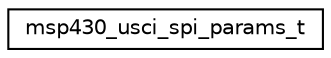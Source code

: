 digraph "Graphical Class Hierarchy"
{
 // LATEX_PDF_SIZE
  edge [fontname="Helvetica",fontsize="10",labelfontname="Helvetica",labelfontsize="10"];
  node [fontname="Helvetica",fontsize="10",shape=record];
  rankdir="LR";
  Node0 [label="msp430_usci_spi_params_t",height=0.2,width=0.4,color="black", fillcolor="white", style="filled",URL="$structmsp430__usci__spi__params__t.html",tooltip="MSP430 F2xx/G2xx SPI configuration, CPU level."];
}
